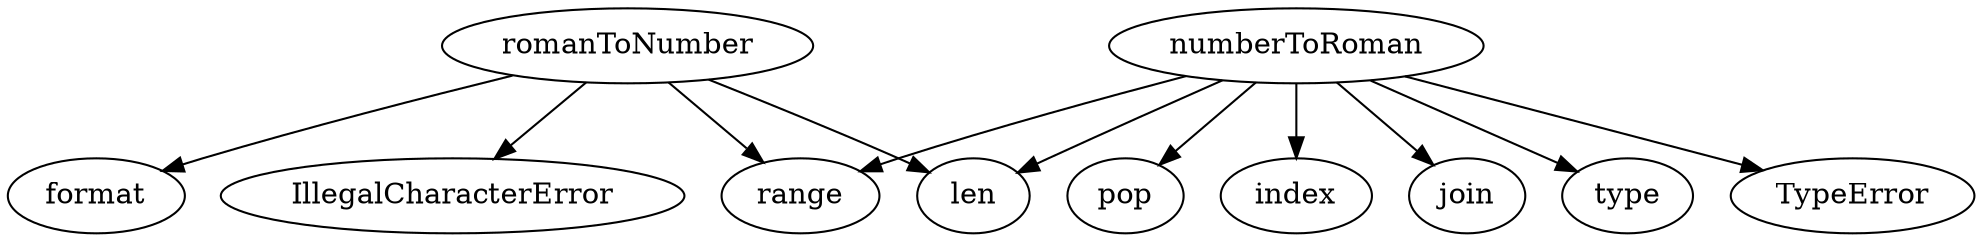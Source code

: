 strict digraph  {
romanToNumber;
IllegalCharacterError;
format;
len;
range;
numberToRoman;
type;
TypeError;
pop;
index;
join;
romanToNumber -> IllegalCharacterError;
romanToNumber -> format;
romanToNumber -> len;
romanToNumber -> range;
numberToRoman -> type;
numberToRoman -> TypeError;
numberToRoman -> len;
numberToRoman -> pop;
numberToRoman -> range;
numberToRoman -> index;
numberToRoman -> join;
}
